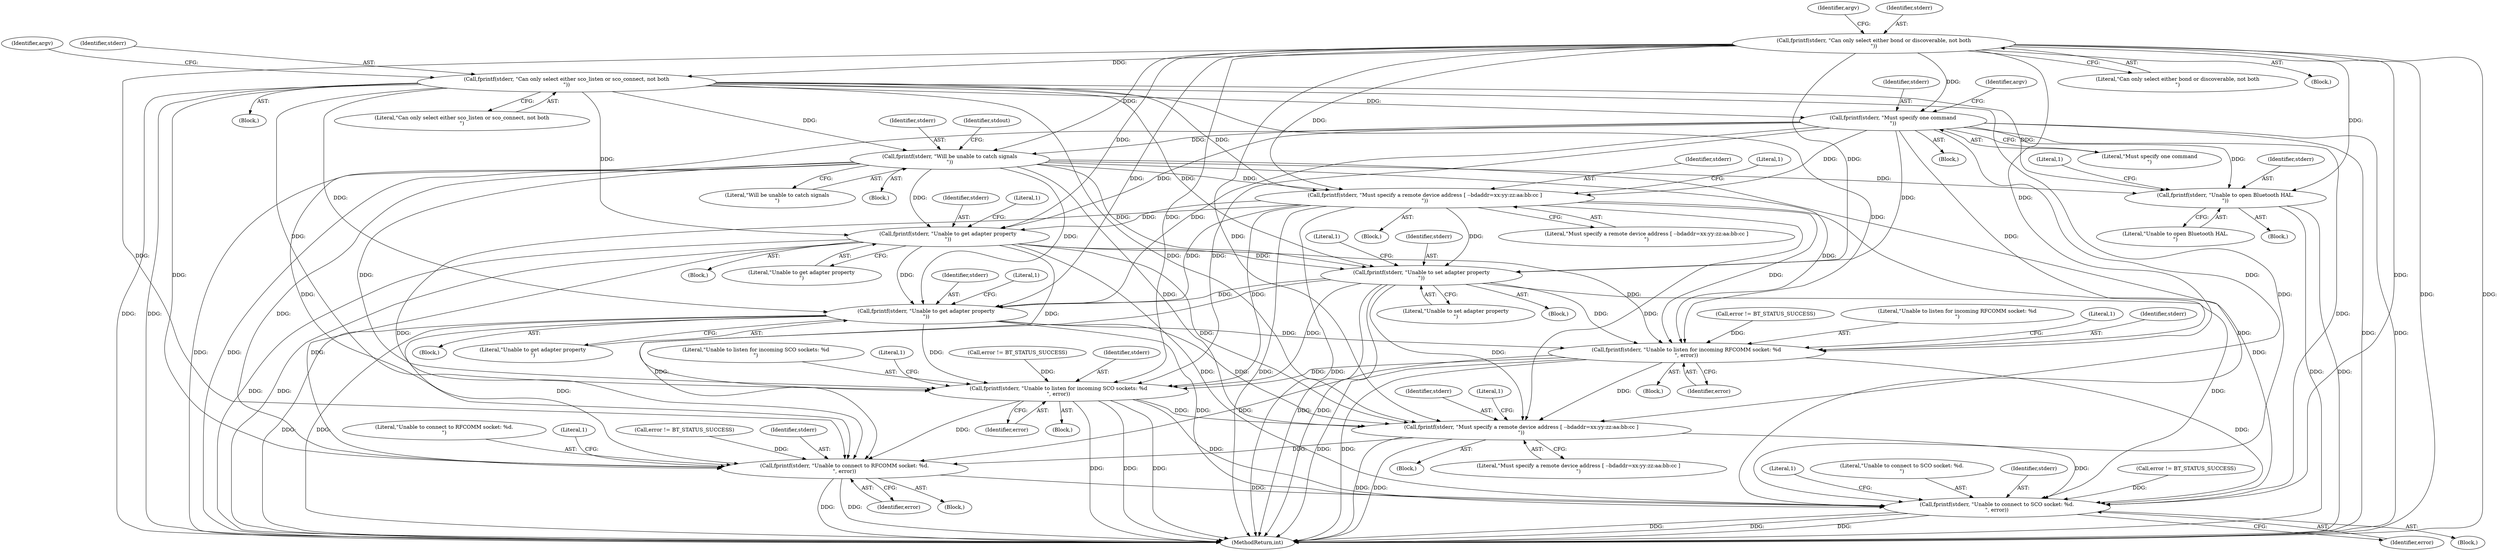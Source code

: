 digraph "0_Android_37c88107679d36c419572732b4af6e18bb2f7dce_6@API" {
"1000120" [label="(Call,fprintf(stderr, \"Can only select either bond or discoverable, not both\n\"))"];
"1000132" [label="(Call,fprintf(stderr, \"Can only select either sco_listen or sco_connect, not both\n\"))"];
"1000164" [label="(Call,fprintf(stderr, \"Must specify one command\n\"))"];
"1000178" [label="(Call,fprintf(stderr, \"Will be unable to catch signals\n\"))"];
"1000189" [label="(Call,fprintf(stderr, \"Unable to open Bluetooth HAL.\n\"))"];
"1000263" [label="(Call,fprintf(stderr, \"Must specify a remote device address [ --bdaddr=xx:yy:zz:aa:bb:cc ]\n\"))"];
"1000327" [label="(Call,fprintf(stderr, \"Unable to get adapter property\n\"))"];
"1000382" [label="(Call,fprintf(stderr, \"Unable to set adapter property\n\"))"];
"1000398" [label="(Call,fprintf(stderr, \"Unable to get adapter property\n\"))"];
"1000456" [label="(Call,fprintf(stderr, \"Unable to listen for incoming RFCOMM socket: %d\n\", error))"];
"1000481" [label="(Call,fprintf(stderr, \"Unable to listen for incoming SCO sockets: %d\n\", error))"];
"1000500" [label="(Call,fprintf(stderr, \"Must specify a remote device address [ --bdaddr=xx:yy:zz:aa:bb:cc ]\n\"))"];
"1000541" [label="(Call,fprintf(stderr, \"Unable to connect to RFCOMM socket: %d.\n\", error))"];
"1000572" [label="(Call,fprintf(stderr, \"Unable to connect to SCO socket: %d.\n\", error))"];
"1000125" [label="(Identifier,argv)"];
"1000164" [label="(Call,fprintf(stderr, \"Must specify one command\n\"))"];
"1000381" [label="(Block,)"];
"1000546" [label="(Literal,1)"];
"1000504" [label="(Literal,1)"];
"1000165" [label="(Identifier,stderr)"];
"1000191" [label="(Literal,\"Unable to open Bluetooth HAL.\n\")"];
"1000461" [label="(Literal,1)"];
"1000398" [label="(Call,fprintf(stderr, \"Unable to get adapter property\n\"))"];
"1000180" [label="(Literal,\"Will be unable to catch signals\n\")"];
"1000137" [label="(Identifier,argv)"];
"1000262" [label="(Block,)"];
"1000163" [label="(Block,)"];
"1000397" [label="(Block,)"];
"1000193" [label="(Literal,1)"];
"1000328" [label="(Identifier,stderr)"];
"1000400" [label="(Literal,\"Unable to get adapter property\n\")"];
"1000182" [label="(Identifier,stdout)"];
"1000537" [label="(Call,error != BT_STATUS_SUCCESS)"];
"1000586" [label="(MethodReturn,int)"];
"1000481" [label="(Call,fprintf(stderr, \"Unable to listen for incoming SCO sockets: %d\n\", error))"];
"1000177" [label="(Block,)"];
"1000122" [label="(Literal,\"Can only select either bond or discoverable, not both\n\")"];
"1000483" [label="(Literal,\"Unable to listen for incoming SCO sockets: %d\n\")"];
"1000384" [label="(Literal,\"Unable to set adapter property\n\")"];
"1000179" [label="(Identifier,stderr)"];
"1000166" [label="(Literal,\"Must specify one command\n\")"];
"1000267" [label="(Literal,1)"];
"1000486" [label="(Literal,1)"];
"1000265" [label="(Literal,\"Must specify a remote device address [ --bdaddr=xx:yy:zz:aa:bb:cc ]\n\")"];
"1000456" [label="(Call,fprintf(stderr, \"Unable to listen for incoming RFCOMM socket: %d\n\", error))"];
"1000189" [label="(Call,fprintf(stderr, \"Unable to open Bluetooth HAL.\n\"))"];
"1000399" [label="(Identifier,stderr)"];
"1000190" [label="(Identifier,stderr)"];
"1000402" [label="(Literal,1)"];
"1000382" [label="(Call,fprintf(stderr, \"Unable to set adapter property\n\"))"];
"1000383" [label="(Identifier,stderr)"];
"1000457" [label="(Identifier,stderr)"];
"1000540" [label="(Block,)"];
"1000544" [label="(Identifier,error)"];
"1000188" [label="(Block,)"];
"1000477" [label="(Call,error != BT_STATUS_SUCCESS)"];
"1000119" [label="(Block,)"];
"1000263" [label="(Call,fprintf(stderr, \"Must specify a remote device address [ --bdaddr=xx:yy:zz:aa:bb:cc ]\n\"))"];
"1000541" [label="(Call,fprintf(stderr, \"Unable to connect to RFCOMM socket: %d.\n\", error))"];
"1000459" [label="(Identifier,error)"];
"1000502" [label="(Literal,\"Must specify a remote device address [ --bdaddr=xx:yy:zz:aa:bb:cc ]\n\")"];
"1000571" [label="(Block,)"];
"1000178" [label="(Call,fprintf(stderr, \"Will be unable to catch signals\n\"))"];
"1000264" [label="(Identifier,stderr)"];
"1000386" [label="(Literal,1)"];
"1000452" [label="(Call,error != BT_STATUS_SUCCESS)"];
"1000120" [label="(Call,fprintf(stderr, \"Can only select either bond or discoverable, not both\n\"))"];
"1000169" [label="(Identifier,argv)"];
"1000484" [label="(Identifier,error)"];
"1000501" [label="(Identifier,stderr)"];
"1000572" [label="(Call,fprintf(stderr, \"Unable to connect to SCO socket: %d.\n\", error))"];
"1000134" [label="(Literal,\"Can only select either sco_listen or sco_connect, not both\n\")"];
"1000455" [label="(Block,)"];
"1000480" [label="(Block,)"];
"1000121" [label="(Identifier,stderr)"];
"1000482" [label="(Identifier,stderr)"];
"1000132" [label="(Call,fprintf(stderr, \"Can only select either sco_listen or sco_connect, not both\n\"))"];
"1000499" [label="(Block,)"];
"1000458" [label="(Literal,\"Unable to listen for incoming RFCOMM socket: %d\n\")"];
"1000542" [label="(Identifier,stderr)"];
"1000329" [label="(Literal,\"Unable to get adapter property\n\")"];
"1000331" [label="(Literal,1)"];
"1000575" [label="(Identifier,error)"];
"1000133" [label="(Identifier,stderr)"];
"1000573" [label="(Identifier,stderr)"];
"1000568" [label="(Call,error != BT_STATUS_SUCCESS)"];
"1000577" [label="(Literal,1)"];
"1000543" [label="(Literal,\"Unable to connect to RFCOMM socket: %d.\n\")"];
"1000327" [label="(Call,fprintf(stderr, \"Unable to get adapter property\n\"))"];
"1000500" [label="(Call,fprintf(stderr, \"Must specify a remote device address [ --bdaddr=xx:yy:zz:aa:bb:cc ]\n\"))"];
"1000574" [label="(Literal,\"Unable to connect to SCO socket: %d.\n\")"];
"1000131" [label="(Block,)"];
"1000326" [label="(Block,)"];
"1000120" -> "1000119"  [label="AST: "];
"1000120" -> "1000122"  [label="CFG: "];
"1000121" -> "1000120"  [label="AST: "];
"1000122" -> "1000120"  [label="AST: "];
"1000125" -> "1000120"  [label="CFG: "];
"1000120" -> "1000586"  [label="DDG: "];
"1000120" -> "1000586"  [label="DDG: "];
"1000120" -> "1000132"  [label="DDG: "];
"1000120" -> "1000164"  [label="DDG: "];
"1000120" -> "1000178"  [label="DDG: "];
"1000120" -> "1000189"  [label="DDG: "];
"1000120" -> "1000263"  [label="DDG: "];
"1000120" -> "1000327"  [label="DDG: "];
"1000120" -> "1000382"  [label="DDG: "];
"1000120" -> "1000398"  [label="DDG: "];
"1000120" -> "1000456"  [label="DDG: "];
"1000120" -> "1000481"  [label="DDG: "];
"1000120" -> "1000500"  [label="DDG: "];
"1000120" -> "1000541"  [label="DDG: "];
"1000120" -> "1000572"  [label="DDG: "];
"1000132" -> "1000131"  [label="AST: "];
"1000132" -> "1000134"  [label="CFG: "];
"1000133" -> "1000132"  [label="AST: "];
"1000134" -> "1000132"  [label="AST: "];
"1000137" -> "1000132"  [label="CFG: "];
"1000132" -> "1000586"  [label="DDG: "];
"1000132" -> "1000586"  [label="DDG: "];
"1000132" -> "1000164"  [label="DDG: "];
"1000132" -> "1000178"  [label="DDG: "];
"1000132" -> "1000189"  [label="DDG: "];
"1000132" -> "1000263"  [label="DDG: "];
"1000132" -> "1000327"  [label="DDG: "];
"1000132" -> "1000382"  [label="DDG: "];
"1000132" -> "1000398"  [label="DDG: "];
"1000132" -> "1000456"  [label="DDG: "];
"1000132" -> "1000481"  [label="DDG: "];
"1000132" -> "1000500"  [label="DDG: "];
"1000132" -> "1000541"  [label="DDG: "];
"1000132" -> "1000572"  [label="DDG: "];
"1000164" -> "1000163"  [label="AST: "];
"1000164" -> "1000166"  [label="CFG: "];
"1000165" -> "1000164"  [label="AST: "];
"1000166" -> "1000164"  [label="AST: "];
"1000169" -> "1000164"  [label="CFG: "];
"1000164" -> "1000586"  [label="DDG: "];
"1000164" -> "1000586"  [label="DDG: "];
"1000164" -> "1000178"  [label="DDG: "];
"1000164" -> "1000189"  [label="DDG: "];
"1000164" -> "1000263"  [label="DDG: "];
"1000164" -> "1000327"  [label="DDG: "];
"1000164" -> "1000382"  [label="DDG: "];
"1000164" -> "1000398"  [label="DDG: "];
"1000164" -> "1000456"  [label="DDG: "];
"1000164" -> "1000481"  [label="DDG: "];
"1000164" -> "1000500"  [label="DDG: "];
"1000164" -> "1000541"  [label="DDG: "];
"1000164" -> "1000572"  [label="DDG: "];
"1000178" -> "1000177"  [label="AST: "];
"1000178" -> "1000180"  [label="CFG: "];
"1000179" -> "1000178"  [label="AST: "];
"1000180" -> "1000178"  [label="AST: "];
"1000182" -> "1000178"  [label="CFG: "];
"1000178" -> "1000586"  [label="DDG: "];
"1000178" -> "1000586"  [label="DDG: "];
"1000178" -> "1000189"  [label="DDG: "];
"1000178" -> "1000263"  [label="DDG: "];
"1000178" -> "1000327"  [label="DDG: "];
"1000178" -> "1000382"  [label="DDG: "];
"1000178" -> "1000398"  [label="DDG: "];
"1000178" -> "1000456"  [label="DDG: "];
"1000178" -> "1000481"  [label="DDG: "];
"1000178" -> "1000500"  [label="DDG: "];
"1000178" -> "1000541"  [label="DDG: "];
"1000178" -> "1000572"  [label="DDG: "];
"1000189" -> "1000188"  [label="AST: "];
"1000189" -> "1000191"  [label="CFG: "];
"1000190" -> "1000189"  [label="AST: "];
"1000191" -> "1000189"  [label="AST: "];
"1000193" -> "1000189"  [label="CFG: "];
"1000189" -> "1000586"  [label="DDG: "];
"1000189" -> "1000586"  [label="DDG: "];
"1000263" -> "1000262"  [label="AST: "];
"1000263" -> "1000265"  [label="CFG: "];
"1000264" -> "1000263"  [label="AST: "];
"1000265" -> "1000263"  [label="AST: "];
"1000267" -> "1000263"  [label="CFG: "];
"1000263" -> "1000586"  [label="DDG: "];
"1000263" -> "1000586"  [label="DDG: "];
"1000263" -> "1000327"  [label="DDG: "];
"1000263" -> "1000382"  [label="DDG: "];
"1000263" -> "1000398"  [label="DDG: "];
"1000263" -> "1000456"  [label="DDG: "];
"1000263" -> "1000481"  [label="DDG: "];
"1000263" -> "1000500"  [label="DDG: "];
"1000263" -> "1000541"  [label="DDG: "];
"1000263" -> "1000572"  [label="DDG: "];
"1000327" -> "1000326"  [label="AST: "];
"1000327" -> "1000329"  [label="CFG: "];
"1000328" -> "1000327"  [label="AST: "];
"1000329" -> "1000327"  [label="AST: "];
"1000331" -> "1000327"  [label="CFG: "];
"1000327" -> "1000586"  [label="DDG: "];
"1000327" -> "1000586"  [label="DDG: "];
"1000327" -> "1000382"  [label="DDG: "];
"1000327" -> "1000398"  [label="DDG: "];
"1000327" -> "1000456"  [label="DDG: "];
"1000327" -> "1000481"  [label="DDG: "];
"1000327" -> "1000500"  [label="DDG: "];
"1000327" -> "1000541"  [label="DDG: "];
"1000327" -> "1000572"  [label="DDG: "];
"1000382" -> "1000381"  [label="AST: "];
"1000382" -> "1000384"  [label="CFG: "];
"1000383" -> "1000382"  [label="AST: "];
"1000384" -> "1000382"  [label="AST: "];
"1000386" -> "1000382"  [label="CFG: "];
"1000382" -> "1000586"  [label="DDG: "];
"1000382" -> "1000586"  [label="DDG: "];
"1000382" -> "1000398"  [label="DDG: "];
"1000382" -> "1000456"  [label="DDG: "];
"1000382" -> "1000481"  [label="DDG: "];
"1000382" -> "1000500"  [label="DDG: "];
"1000382" -> "1000541"  [label="DDG: "];
"1000382" -> "1000572"  [label="DDG: "];
"1000398" -> "1000397"  [label="AST: "];
"1000398" -> "1000400"  [label="CFG: "];
"1000399" -> "1000398"  [label="AST: "];
"1000400" -> "1000398"  [label="AST: "];
"1000402" -> "1000398"  [label="CFG: "];
"1000398" -> "1000586"  [label="DDG: "];
"1000398" -> "1000586"  [label="DDG: "];
"1000398" -> "1000456"  [label="DDG: "];
"1000398" -> "1000481"  [label="DDG: "];
"1000398" -> "1000500"  [label="DDG: "];
"1000398" -> "1000541"  [label="DDG: "];
"1000398" -> "1000572"  [label="DDG: "];
"1000456" -> "1000455"  [label="AST: "];
"1000456" -> "1000459"  [label="CFG: "];
"1000457" -> "1000456"  [label="AST: "];
"1000458" -> "1000456"  [label="AST: "];
"1000459" -> "1000456"  [label="AST: "];
"1000461" -> "1000456"  [label="CFG: "];
"1000456" -> "1000586"  [label="DDG: "];
"1000456" -> "1000586"  [label="DDG: "];
"1000452" -> "1000456"  [label="DDG: "];
"1000456" -> "1000481"  [label="DDG: "];
"1000456" -> "1000500"  [label="DDG: "];
"1000456" -> "1000541"  [label="DDG: "];
"1000456" -> "1000572"  [label="DDG: "];
"1000481" -> "1000480"  [label="AST: "];
"1000481" -> "1000484"  [label="CFG: "];
"1000482" -> "1000481"  [label="AST: "];
"1000483" -> "1000481"  [label="AST: "];
"1000484" -> "1000481"  [label="AST: "];
"1000486" -> "1000481"  [label="CFG: "];
"1000481" -> "1000586"  [label="DDG: "];
"1000481" -> "1000586"  [label="DDG: "];
"1000481" -> "1000586"  [label="DDG: "];
"1000477" -> "1000481"  [label="DDG: "];
"1000481" -> "1000500"  [label="DDG: "];
"1000481" -> "1000541"  [label="DDG: "];
"1000481" -> "1000572"  [label="DDG: "];
"1000500" -> "1000499"  [label="AST: "];
"1000500" -> "1000502"  [label="CFG: "];
"1000501" -> "1000500"  [label="AST: "];
"1000502" -> "1000500"  [label="AST: "];
"1000504" -> "1000500"  [label="CFG: "];
"1000500" -> "1000586"  [label="DDG: "];
"1000500" -> "1000586"  [label="DDG: "];
"1000500" -> "1000541"  [label="DDG: "];
"1000500" -> "1000572"  [label="DDG: "];
"1000541" -> "1000540"  [label="AST: "];
"1000541" -> "1000544"  [label="CFG: "];
"1000542" -> "1000541"  [label="AST: "];
"1000543" -> "1000541"  [label="AST: "];
"1000544" -> "1000541"  [label="AST: "];
"1000546" -> "1000541"  [label="CFG: "];
"1000541" -> "1000586"  [label="DDG: "];
"1000541" -> "1000586"  [label="DDG: "];
"1000537" -> "1000541"  [label="DDG: "];
"1000541" -> "1000572"  [label="DDG: "];
"1000572" -> "1000571"  [label="AST: "];
"1000572" -> "1000575"  [label="CFG: "];
"1000573" -> "1000572"  [label="AST: "];
"1000574" -> "1000572"  [label="AST: "];
"1000575" -> "1000572"  [label="AST: "];
"1000577" -> "1000572"  [label="CFG: "];
"1000572" -> "1000586"  [label="DDG: "];
"1000572" -> "1000586"  [label="DDG: "];
"1000572" -> "1000586"  [label="DDG: "];
"1000568" -> "1000572"  [label="DDG: "];
}
